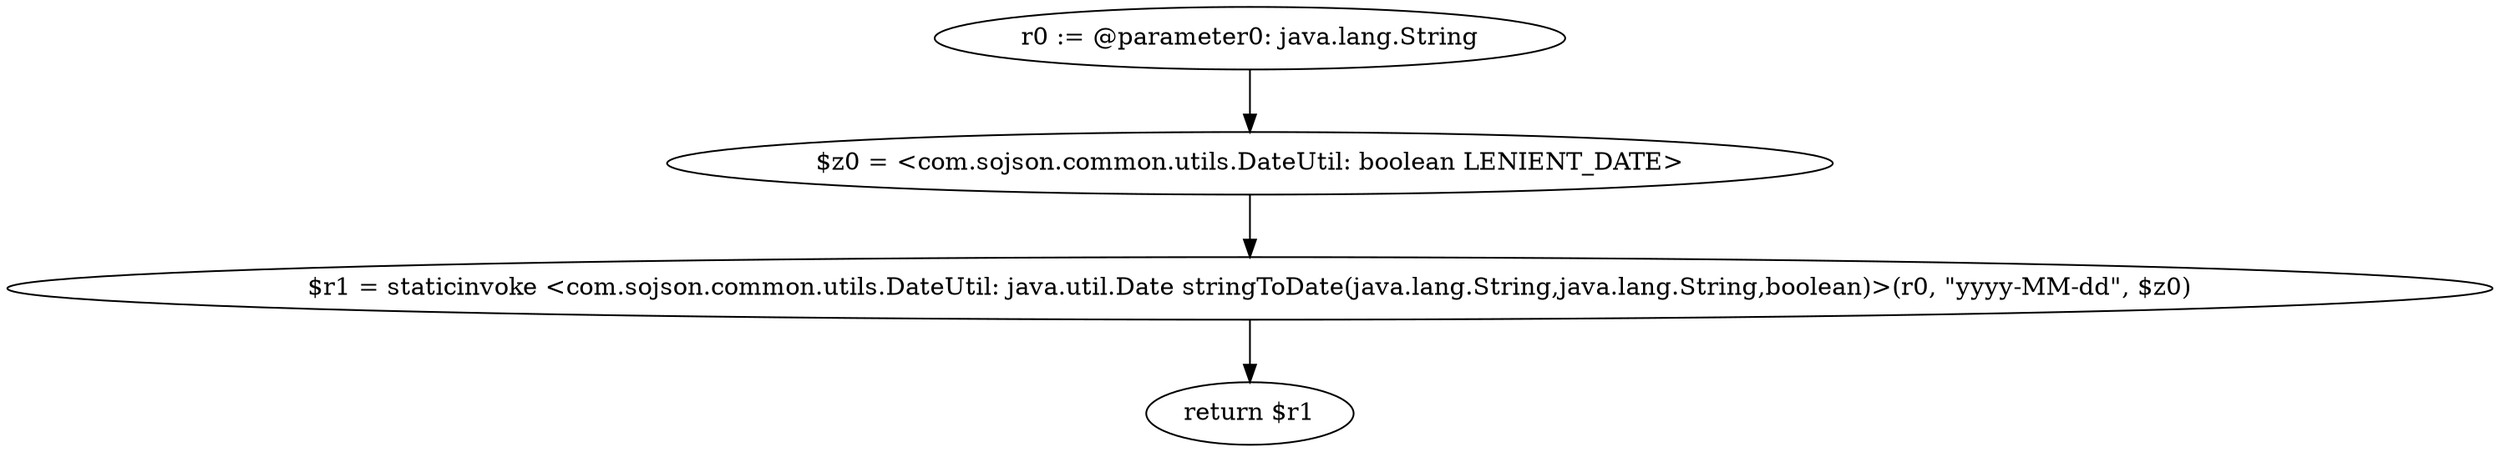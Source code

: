 digraph "unitGraph" {
    "r0 := @parameter0: java.lang.String"
    "$z0 = <com.sojson.common.utils.DateUtil: boolean LENIENT_DATE>"
    "$r1 = staticinvoke <com.sojson.common.utils.DateUtil: java.util.Date stringToDate(java.lang.String,java.lang.String,boolean)>(r0, \"yyyy-MM-dd\", $z0)"
    "return $r1"
    "r0 := @parameter0: java.lang.String"->"$z0 = <com.sojson.common.utils.DateUtil: boolean LENIENT_DATE>";
    "$z0 = <com.sojson.common.utils.DateUtil: boolean LENIENT_DATE>"->"$r1 = staticinvoke <com.sojson.common.utils.DateUtil: java.util.Date stringToDate(java.lang.String,java.lang.String,boolean)>(r0, \"yyyy-MM-dd\", $z0)";
    "$r1 = staticinvoke <com.sojson.common.utils.DateUtil: java.util.Date stringToDate(java.lang.String,java.lang.String,boolean)>(r0, \"yyyy-MM-dd\", $z0)"->"return $r1";
}
